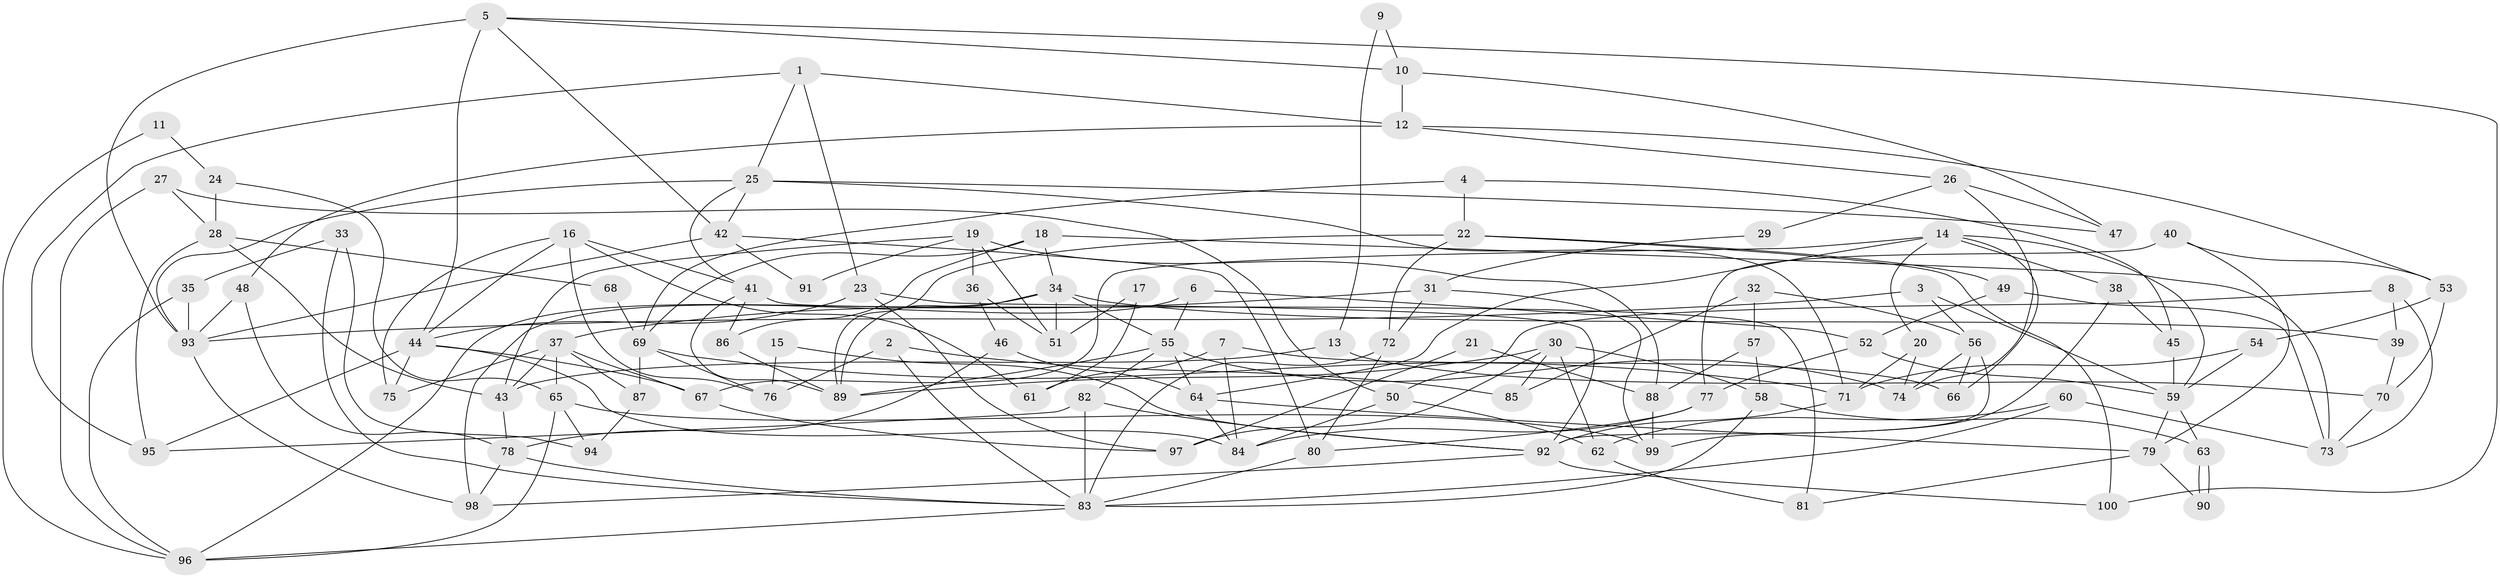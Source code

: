 // Generated by graph-tools (version 1.1) at 2025/11/02/21/25 10:11:14]
// undirected, 100 vertices, 200 edges
graph export_dot {
graph [start="1"]
  node [color=gray90,style=filled];
  1;
  2;
  3;
  4;
  5;
  6;
  7;
  8;
  9;
  10;
  11;
  12;
  13;
  14;
  15;
  16;
  17;
  18;
  19;
  20;
  21;
  22;
  23;
  24;
  25;
  26;
  27;
  28;
  29;
  30;
  31;
  32;
  33;
  34;
  35;
  36;
  37;
  38;
  39;
  40;
  41;
  42;
  43;
  44;
  45;
  46;
  47;
  48;
  49;
  50;
  51;
  52;
  53;
  54;
  55;
  56;
  57;
  58;
  59;
  60;
  61;
  62;
  63;
  64;
  65;
  66;
  67;
  68;
  69;
  70;
  71;
  72;
  73;
  74;
  75;
  76;
  77;
  78;
  79;
  80;
  81;
  82;
  83;
  84;
  85;
  86;
  87;
  88;
  89;
  90;
  91;
  92;
  93;
  94;
  95;
  96;
  97;
  98;
  99;
  100;
  1 -- 25;
  1 -- 23;
  1 -- 12;
  1 -- 95;
  2 -- 83;
  2 -- 76;
  2 -- 85;
  3 -- 59;
  3 -- 93;
  3 -- 56;
  4 -- 69;
  4 -- 22;
  4 -- 45;
  5 -- 44;
  5 -- 42;
  5 -- 10;
  5 -- 93;
  5 -- 100;
  6 -- 98;
  6 -- 55;
  6 -- 52;
  7 -- 84;
  7 -- 66;
  7 -- 61;
  8 -- 50;
  8 -- 73;
  8 -- 39;
  9 -- 10;
  9 -- 13;
  10 -- 12;
  10 -- 47;
  11 -- 96;
  11 -- 24;
  12 -- 26;
  12 -- 48;
  12 -- 53;
  13 -- 43;
  13 -- 70;
  14 -- 64;
  14 -- 67;
  14 -- 20;
  14 -- 38;
  14 -- 59;
  14 -- 66;
  15 -- 92;
  15 -- 76;
  16 -- 44;
  16 -- 41;
  16 -- 61;
  16 -- 75;
  16 -- 76;
  17 -- 61;
  17 -- 51;
  18 -- 86;
  18 -- 34;
  18 -- 69;
  18 -- 73;
  19 -- 88;
  19 -- 36;
  19 -- 43;
  19 -- 51;
  19 -- 91;
  20 -- 71;
  20 -- 74;
  21 -- 88;
  21 -- 97;
  22 -- 89;
  22 -- 72;
  22 -- 49;
  22 -- 100;
  23 -- 92;
  23 -- 44;
  23 -- 97;
  24 -- 28;
  24 -- 65;
  25 -- 93;
  25 -- 42;
  25 -- 41;
  25 -- 47;
  25 -- 71;
  26 -- 47;
  26 -- 74;
  26 -- 29;
  27 -- 28;
  27 -- 50;
  27 -- 96;
  28 -- 95;
  28 -- 43;
  28 -- 68;
  29 -- 31;
  30 -- 89;
  30 -- 62;
  30 -- 58;
  30 -- 85;
  30 -- 97;
  31 -- 99;
  31 -- 37;
  31 -- 72;
  32 -- 56;
  32 -- 85;
  32 -- 57;
  33 -- 35;
  33 -- 83;
  33 -- 94;
  34 -- 39;
  34 -- 96;
  34 -- 51;
  34 -- 55;
  34 -- 89;
  35 -- 93;
  35 -- 96;
  36 -- 46;
  36 -- 51;
  37 -- 43;
  37 -- 75;
  37 -- 65;
  37 -- 67;
  37 -- 87;
  38 -- 45;
  38 -- 99;
  39 -- 70;
  40 -- 53;
  40 -- 77;
  40 -- 79;
  41 -- 89;
  41 -- 81;
  41 -- 86;
  42 -- 80;
  42 -- 93;
  42 -- 91;
  43 -- 78;
  44 -- 67;
  44 -- 95;
  44 -- 75;
  44 -- 84;
  45 -- 59;
  46 -- 78;
  46 -- 64;
  48 -- 78;
  48 -- 93;
  49 -- 52;
  49 -- 73;
  50 -- 84;
  50 -- 62;
  52 -- 77;
  52 -- 59;
  53 -- 54;
  53 -- 70;
  54 -- 71;
  54 -- 59;
  55 -- 74;
  55 -- 64;
  55 -- 82;
  55 -- 89;
  56 -- 92;
  56 -- 66;
  56 -- 74;
  57 -- 58;
  57 -- 88;
  58 -- 63;
  58 -- 83;
  59 -- 63;
  59 -- 79;
  60 -- 83;
  60 -- 73;
  60 -- 62;
  62 -- 81;
  63 -- 90;
  63 -- 90;
  64 -- 79;
  64 -- 84;
  65 -- 96;
  65 -- 94;
  65 -- 99;
  67 -- 97;
  68 -- 69;
  69 -- 87;
  69 -- 71;
  69 -- 76;
  70 -- 73;
  71 -- 92;
  72 -- 83;
  72 -- 80;
  77 -- 84;
  77 -- 80;
  78 -- 98;
  78 -- 83;
  79 -- 81;
  79 -- 90;
  80 -- 83;
  82 -- 92;
  82 -- 83;
  82 -- 95;
  83 -- 96;
  86 -- 89;
  87 -- 94;
  88 -- 99;
  92 -- 100;
  92 -- 98;
  93 -- 98;
}
